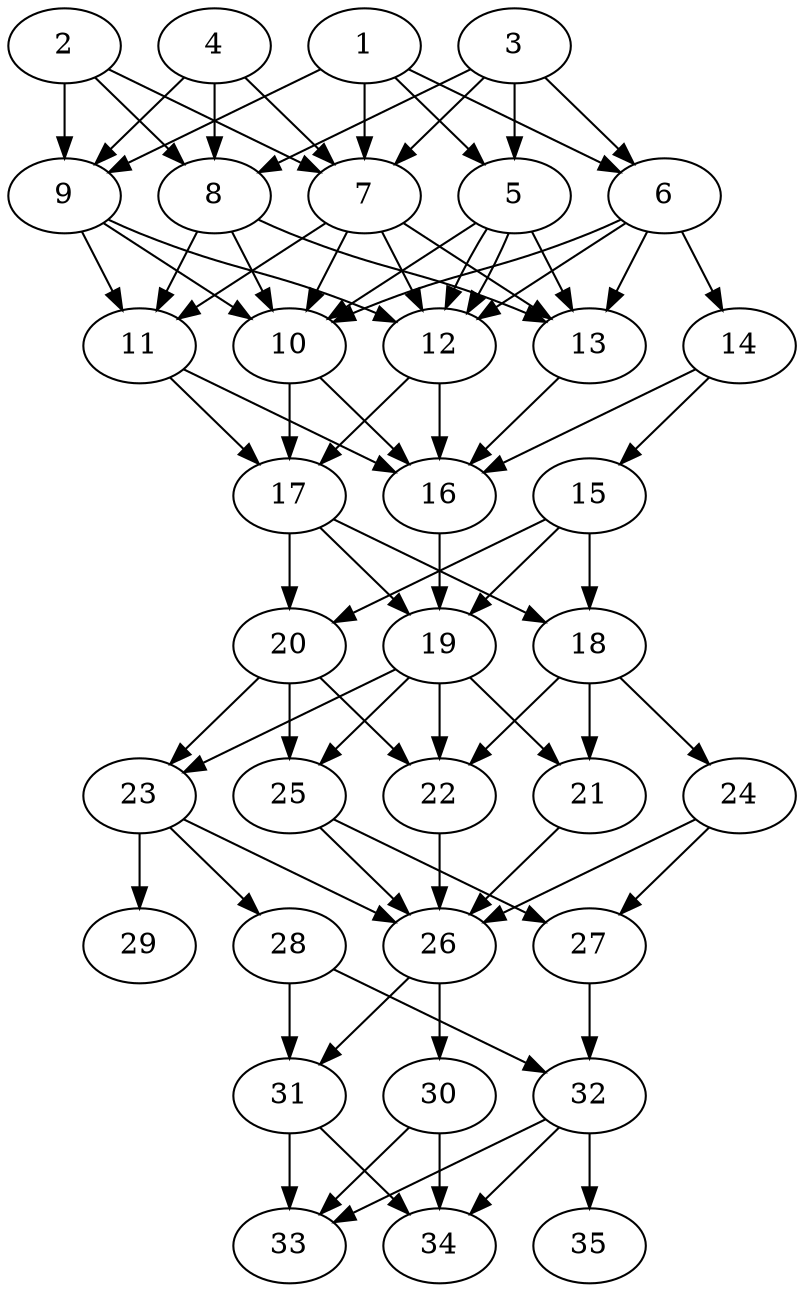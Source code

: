 // DAG automatically generated by daggen at Thu Oct  3 14:05:37 2019
// ./daggen --dot -n 35 --ccr 0.5 --fat 0.5 --regular 0.5 --density 0.9 --mindata 5242880 --maxdata 52428800 
digraph G {
  1 [size="92233728", alpha="0.13", expect_size="46116864"] 
  1 -> 5 [size ="46116864"]
  1 -> 6 [size ="46116864"]
  1 -> 7 [size ="46116864"]
  1 -> 9 [size ="46116864"]
  2 [size="66547712", alpha="0.08", expect_size="33273856"] 
  2 -> 7 [size ="33273856"]
  2 -> 8 [size ="33273856"]
  2 -> 9 [size ="33273856"]
  3 [size="82708480", alpha="0.07", expect_size="41354240"] 
  3 -> 5 [size ="41354240"]
  3 -> 6 [size ="41354240"]
  3 -> 7 [size ="41354240"]
  3 -> 8 [size ="41354240"]
  4 [size="60960768", alpha="0.16", expect_size="30480384"] 
  4 -> 7 [size ="30480384"]
  4 -> 8 [size ="30480384"]
  4 -> 9 [size ="30480384"]
  5 [size="99371008", alpha="0.09", expect_size="49685504"] 
  5 -> 10 [size ="49685504"]
  5 -> 12 [size ="49685504"]
  5 -> 12 [size ="49685504"]
  5 -> 13 [size ="49685504"]
  6 [size="18741248", alpha="0.18", expect_size="9370624"] 
  6 -> 10 [size ="9370624"]
  6 -> 12 [size ="9370624"]
  6 -> 13 [size ="9370624"]
  6 -> 14 [size ="9370624"]
  7 [size="33269760", alpha="0.11", expect_size="16634880"] 
  7 -> 10 [size ="16634880"]
  7 -> 11 [size ="16634880"]
  7 -> 12 [size ="16634880"]
  7 -> 13 [size ="16634880"]
  8 [size="82044928", alpha="0.05", expect_size="41022464"] 
  8 -> 10 [size ="41022464"]
  8 -> 11 [size ="41022464"]
  8 -> 13 [size ="41022464"]
  9 [size="39460864", alpha="0.11", expect_size="19730432"] 
  9 -> 10 [size ="19730432"]
  9 -> 11 [size ="19730432"]
  9 -> 12 [size ="19730432"]
  10 [size="99913728", alpha="0.16", expect_size="49956864"] 
  10 -> 16 [size ="49956864"]
  10 -> 17 [size ="49956864"]
  11 [size="96616448", alpha="0.03", expect_size="48308224"] 
  11 -> 16 [size ="48308224"]
  11 -> 17 [size ="48308224"]
  12 [size="62234624", alpha="0.19", expect_size="31117312"] 
  12 -> 16 [size ="31117312"]
  12 -> 17 [size ="31117312"]
  13 [size="99672064", alpha="0.14", expect_size="49836032"] 
  13 -> 16 [size ="49836032"]
  14 [size="38199296", alpha="0.09", expect_size="19099648"] 
  14 -> 15 [size ="19099648"]
  14 -> 16 [size ="19099648"]
  15 [size="18294784", alpha="0.03", expect_size="9147392"] 
  15 -> 18 [size ="9147392"]
  15 -> 19 [size ="9147392"]
  15 -> 20 [size ="9147392"]
  16 [size="60162048", alpha="0.02", expect_size="30081024"] 
  16 -> 19 [size ="30081024"]
  17 [size="48470016", alpha="0.14", expect_size="24235008"] 
  17 -> 18 [size ="24235008"]
  17 -> 19 [size ="24235008"]
  17 -> 20 [size ="24235008"]
  18 [size="102199296", alpha="0.13", expect_size="51099648"] 
  18 -> 21 [size ="51099648"]
  18 -> 22 [size ="51099648"]
  18 -> 24 [size ="51099648"]
  19 [size="32225280", alpha="0.16", expect_size="16112640"] 
  19 -> 21 [size ="16112640"]
  19 -> 22 [size ="16112640"]
  19 -> 23 [size ="16112640"]
  19 -> 25 [size ="16112640"]
  20 [size="84486144", alpha="0.08", expect_size="42243072"] 
  20 -> 22 [size ="42243072"]
  20 -> 23 [size ="42243072"]
  20 -> 25 [size ="42243072"]
  21 [size="67049472", alpha="0.17", expect_size="33524736"] 
  21 -> 26 [size ="33524736"]
  22 [size="79204352", alpha="0.18", expect_size="39602176"] 
  22 -> 26 [size ="39602176"]
  23 [size="72523776", alpha="0.14", expect_size="36261888"] 
  23 -> 26 [size ="36261888"]
  23 -> 28 [size ="36261888"]
  23 -> 29 [size ="36261888"]
  24 [size="45916160", alpha="0.01", expect_size="22958080"] 
  24 -> 26 [size ="22958080"]
  24 -> 27 [size ="22958080"]
  25 [size="86614016", alpha="0.07", expect_size="43307008"] 
  25 -> 26 [size ="43307008"]
  25 -> 27 [size ="43307008"]
  26 [size="101345280", alpha="0.14", expect_size="50672640"] 
  26 -> 30 [size ="50672640"]
  26 -> 31 [size ="50672640"]
  27 [size="17338368", alpha="0.06", expect_size="8669184"] 
  27 -> 32 [size ="8669184"]
  28 [size="81983488", alpha="0.14", expect_size="40991744"] 
  28 -> 31 [size ="40991744"]
  28 -> 32 [size ="40991744"]
  29 [size="48500736", alpha="0.08", expect_size="24250368"] 
  30 [size="29974528", alpha="0.00", expect_size="14987264"] 
  30 -> 33 [size ="14987264"]
  30 -> 34 [size ="14987264"]
  31 [size="66695168", alpha="0.11", expect_size="33347584"] 
  31 -> 33 [size ="33347584"]
  31 -> 34 [size ="33347584"]
  32 [size="51671040", alpha="0.13", expect_size="25835520"] 
  32 -> 33 [size ="25835520"]
  32 -> 34 [size ="25835520"]
  32 -> 35 [size ="25835520"]
  33 [size="40962048", alpha="0.14", expect_size="20481024"] 
  34 [size="12421120", alpha="0.00", expect_size="6210560"] 
  35 [size="16525312", alpha="0.08", expect_size="8262656"] 
}
